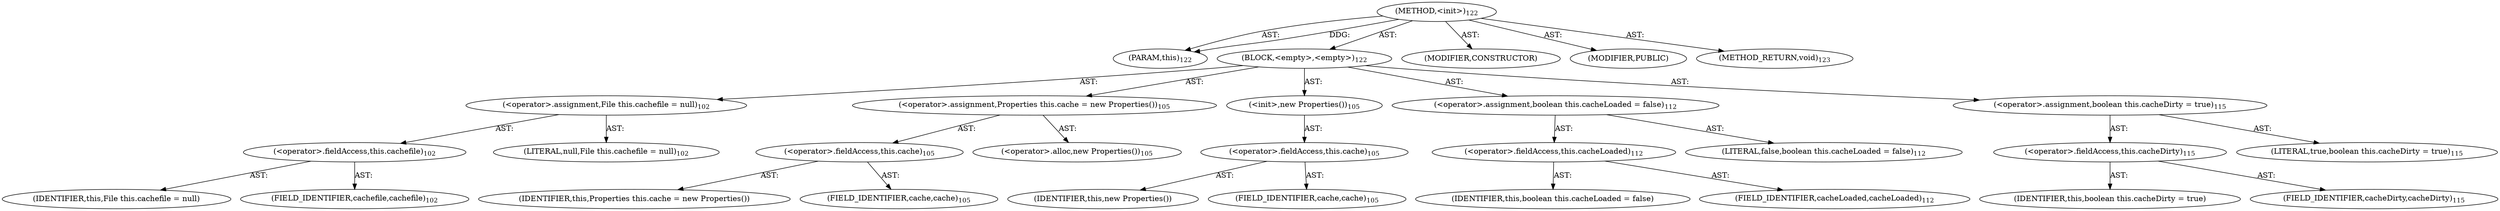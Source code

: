 digraph "&lt;init&gt;" {  
"111669149696" [label = <(METHOD,&lt;init&gt;)<SUB>122</SUB>> ]
"115964116994" [label = <(PARAM,this)<SUB>122</SUB>> ]
"25769803776" [label = <(BLOCK,&lt;empty&gt;,&lt;empty&gt;)<SUB>122</SUB>> ]
"30064771072" [label = <(&lt;operator&gt;.assignment,File this.cachefile = null)<SUB>102</SUB>> ]
"30064771073" [label = <(&lt;operator&gt;.fieldAccess,this.cachefile)<SUB>102</SUB>> ]
"68719476738" [label = <(IDENTIFIER,this,File this.cachefile = null)> ]
"55834574848" [label = <(FIELD_IDENTIFIER,cachefile,cachefile)<SUB>102</SUB>> ]
"90194313216" [label = <(LITERAL,null,File this.cachefile = null)<SUB>102</SUB>> ]
"30064771074" [label = <(&lt;operator&gt;.assignment,Properties this.cache = new Properties())<SUB>105</SUB>> ]
"30064771075" [label = <(&lt;operator&gt;.fieldAccess,this.cache)<SUB>105</SUB>> ]
"68719476739" [label = <(IDENTIFIER,this,Properties this.cache = new Properties())> ]
"55834574849" [label = <(FIELD_IDENTIFIER,cache,cache)<SUB>105</SUB>> ]
"30064771076" [label = <(&lt;operator&gt;.alloc,new Properties())<SUB>105</SUB>> ]
"30064771077" [label = <(&lt;init&gt;,new Properties())<SUB>105</SUB>> ]
"30064771078" [label = <(&lt;operator&gt;.fieldAccess,this.cache)<SUB>105</SUB>> ]
"68719476740" [label = <(IDENTIFIER,this,new Properties())> ]
"55834574850" [label = <(FIELD_IDENTIFIER,cache,cache)<SUB>105</SUB>> ]
"30064771079" [label = <(&lt;operator&gt;.assignment,boolean this.cacheLoaded = false)<SUB>112</SUB>> ]
"30064771080" [label = <(&lt;operator&gt;.fieldAccess,this.cacheLoaded)<SUB>112</SUB>> ]
"68719476741" [label = <(IDENTIFIER,this,boolean this.cacheLoaded = false)> ]
"55834574851" [label = <(FIELD_IDENTIFIER,cacheLoaded,cacheLoaded)<SUB>112</SUB>> ]
"90194313217" [label = <(LITERAL,false,boolean this.cacheLoaded = false)<SUB>112</SUB>> ]
"30064771081" [label = <(&lt;operator&gt;.assignment,boolean this.cacheDirty = true)<SUB>115</SUB>> ]
"30064771082" [label = <(&lt;operator&gt;.fieldAccess,this.cacheDirty)<SUB>115</SUB>> ]
"68719476742" [label = <(IDENTIFIER,this,boolean this.cacheDirty = true)> ]
"55834574852" [label = <(FIELD_IDENTIFIER,cacheDirty,cacheDirty)<SUB>115</SUB>> ]
"90194313218" [label = <(LITERAL,true,boolean this.cacheDirty = true)<SUB>115</SUB>> ]
"133143986180" [label = <(MODIFIER,CONSTRUCTOR)> ]
"133143986181" [label = <(MODIFIER,PUBLIC)> ]
"128849018880" [label = <(METHOD_RETURN,void)<SUB>123</SUB>> ]
  "111669149696" -> "115964116994"  [ label = "AST: "] 
  "111669149696" -> "25769803776"  [ label = "AST: "] 
  "111669149696" -> "133143986180"  [ label = "AST: "] 
  "111669149696" -> "133143986181"  [ label = "AST: "] 
  "111669149696" -> "128849018880"  [ label = "AST: "] 
  "25769803776" -> "30064771072"  [ label = "AST: "] 
  "25769803776" -> "30064771074"  [ label = "AST: "] 
  "25769803776" -> "30064771077"  [ label = "AST: "] 
  "25769803776" -> "30064771079"  [ label = "AST: "] 
  "25769803776" -> "30064771081"  [ label = "AST: "] 
  "30064771072" -> "30064771073"  [ label = "AST: "] 
  "30064771072" -> "90194313216"  [ label = "AST: "] 
  "30064771073" -> "68719476738"  [ label = "AST: "] 
  "30064771073" -> "55834574848"  [ label = "AST: "] 
  "30064771074" -> "30064771075"  [ label = "AST: "] 
  "30064771074" -> "30064771076"  [ label = "AST: "] 
  "30064771075" -> "68719476739"  [ label = "AST: "] 
  "30064771075" -> "55834574849"  [ label = "AST: "] 
  "30064771077" -> "30064771078"  [ label = "AST: "] 
  "30064771078" -> "68719476740"  [ label = "AST: "] 
  "30064771078" -> "55834574850"  [ label = "AST: "] 
  "30064771079" -> "30064771080"  [ label = "AST: "] 
  "30064771079" -> "90194313217"  [ label = "AST: "] 
  "30064771080" -> "68719476741"  [ label = "AST: "] 
  "30064771080" -> "55834574851"  [ label = "AST: "] 
  "30064771081" -> "30064771082"  [ label = "AST: "] 
  "30064771081" -> "90194313218"  [ label = "AST: "] 
  "30064771082" -> "68719476742"  [ label = "AST: "] 
  "30064771082" -> "55834574852"  [ label = "AST: "] 
  "111669149696" -> "115964116994"  [ label = "DDG: "] 
}
